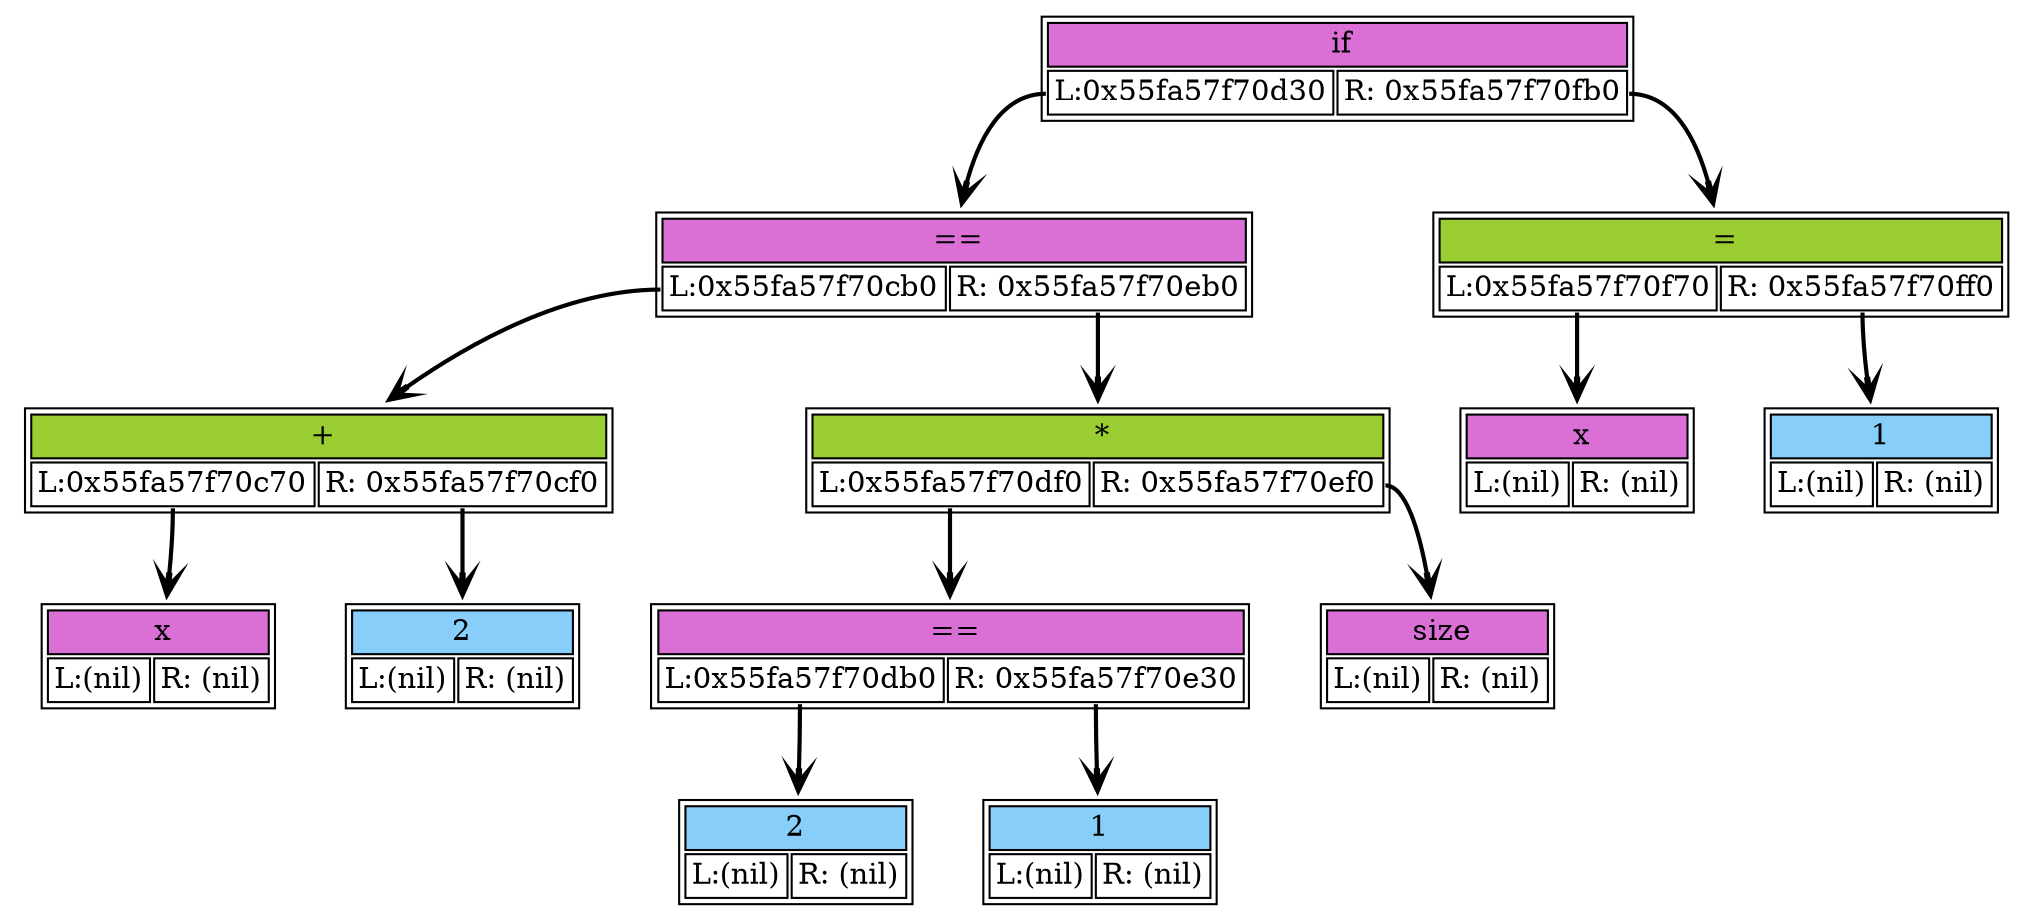 digraph dump_graph {
	rankdir=TV; 
node0x55fa57f70c70 [shape=plaintext
					label=<<table border='1' cellborder='1'>
			<tr><td colspan="2" bgcolor="orchid" > x</td></tr>
					<tr><td port= "lchild">L:(nil)</td><td port="rchild">R: (nil)</td></tr>
				</table>>];
node0x55fa57f70cb0 [shape=plaintext
					label=<<table border='1' cellborder='1'>
			<tr><td colspan="2" bgcolor="olivedrab3" > +</td></tr>
					<tr><td port= "lchild">L:0x55fa57f70c70</td><td port="rchild">R: 0x55fa57f70cf0</td></tr>
				</table>>];
		node0x55fa57f70cb0:lchild -> node0x55fa57f70c70[style=bold, arrowhead=vee];
		node0x55fa57f70cb0:rchild -> node0x55fa57f70cf0[style=bold, arrowhead=vee];
node0x55fa57f70cf0 [shape=plaintext
					label=<<table border='1' cellborder='1'>
			<tr><td colspan="2" bgcolor="lightskyblue" >2</td></tr>
					<tr><td port= "lchild">L:(nil)</td><td port="rchild">R: (nil)</td></tr>
				</table>>];
node0x55fa57f70d30 [shape=plaintext
					label=<<table border='1' cellborder='1'>
			<tr><td colspan="2" bgcolor="orchid" > ==</td></tr>
					<tr><td port= "lchild">L:0x55fa57f70cb0</td><td port="rchild">R: 0x55fa57f70eb0</td></tr>
				</table>>];
		node0x55fa57f70d30:lchild -> node0x55fa57f70cb0[style=bold, arrowhead=vee];
		node0x55fa57f70d30:rchild -> node0x55fa57f70eb0[style=bold, arrowhead=vee];
node0x55fa57f70db0 [shape=plaintext
					label=<<table border='1' cellborder='1'>
			<tr><td colspan="2" bgcolor="lightskyblue" >2</td></tr>
					<tr><td port= "lchild">L:(nil)</td><td port="rchild">R: (nil)</td></tr>
				</table>>];
node0x55fa57f70df0 [shape=plaintext
					label=<<table border='1' cellborder='1'>
			<tr><td colspan="2" bgcolor="orchid" > ==</td></tr>
					<tr><td port= "lchild">L:0x55fa57f70db0</td><td port="rchild">R: 0x55fa57f70e30</td></tr>
				</table>>];
		node0x55fa57f70df0:lchild -> node0x55fa57f70db0[style=bold, arrowhead=vee];
		node0x55fa57f70df0:rchild -> node0x55fa57f70e30[style=bold, arrowhead=vee];
node0x55fa57f70e30 [shape=plaintext
					label=<<table border='1' cellborder='1'>
			<tr><td colspan="2" bgcolor="lightskyblue" >1</td></tr>
					<tr><td port= "lchild">L:(nil)</td><td port="rchild">R: (nil)</td></tr>
				</table>>];
node0x55fa57f70eb0 [shape=plaintext
					label=<<table border='1' cellborder='1'>
			<tr><td colspan="2" bgcolor="olivedrab3" > *</td></tr>
					<tr><td port= "lchild">L:0x55fa57f70df0</td><td port="rchild">R: 0x55fa57f70ef0</td></tr>
				</table>>];
		node0x55fa57f70eb0:lchild -> node0x55fa57f70df0[style=bold, arrowhead=vee];
		node0x55fa57f70eb0:rchild -> node0x55fa57f70ef0[style=bold, arrowhead=vee];
node0x55fa57f70ef0 [shape=plaintext
					label=<<table border='1' cellborder='1'>
			<tr><td colspan="2" bgcolor="orchid" > size</td></tr>
					<tr><td port= "lchild">L:(nil)</td><td port="rchild">R: (nil)</td></tr>
				</table>>];
node0x55fa57f70bf0 [shape=plaintext
					label=<<table border='1' cellborder='1'>
			<tr><td colspan="2" bgcolor="orchid" > if</td></tr>
					<tr><td port= "lchild">L:0x55fa57f70d30</td><td port="rchild">R: 0x55fa57f70fb0</td></tr>
				</table>>];
		node0x55fa57f70bf0:lchild -> node0x55fa57f70d30[style=bold, arrowhead=vee];
		node0x55fa57f70bf0:rchild -> node0x55fa57f70fb0[style=bold, arrowhead=vee];
node0x55fa57f70f70 [shape=plaintext
					label=<<table border='1' cellborder='1'>
			<tr><td colspan="2" bgcolor="orchid" > x</td></tr>
					<tr><td port= "lchild">L:(nil)</td><td port="rchild">R: (nil)</td></tr>
				</table>>];
node0x55fa57f70fb0 [shape=plaintext
					label=<<table border='1' cellborder='1'>
			<tr><td colspan="2" bgcolor="olivedrab3" > =</td></tr>
					<tr><td port= "lchild">L:0x55fa57f70f70</td><td port="rchild">R: 0x55fa57f70ff0</td></tr>
				</table>>];
		node0x55fa57f70fb0:lchild -> node0x55fa57f70f70[style=bold, arrowhead=vee];
		node0x55fa57f70fb0:rchild -> node0x55fa57f70ff0[style=bold, arrowhead=vee];
node0x55fa57f70ff0 [shape=plaintext
					label=<<table border='1' cellborder='1'>
			<tr><td colspan="2" bgcolor="lightskyblue" >1</td></tr>
					<tr><td port= "lchild">L:(nil)</td><td port="rchild">R: (nil)</td></tr>
				</table>>];
}
